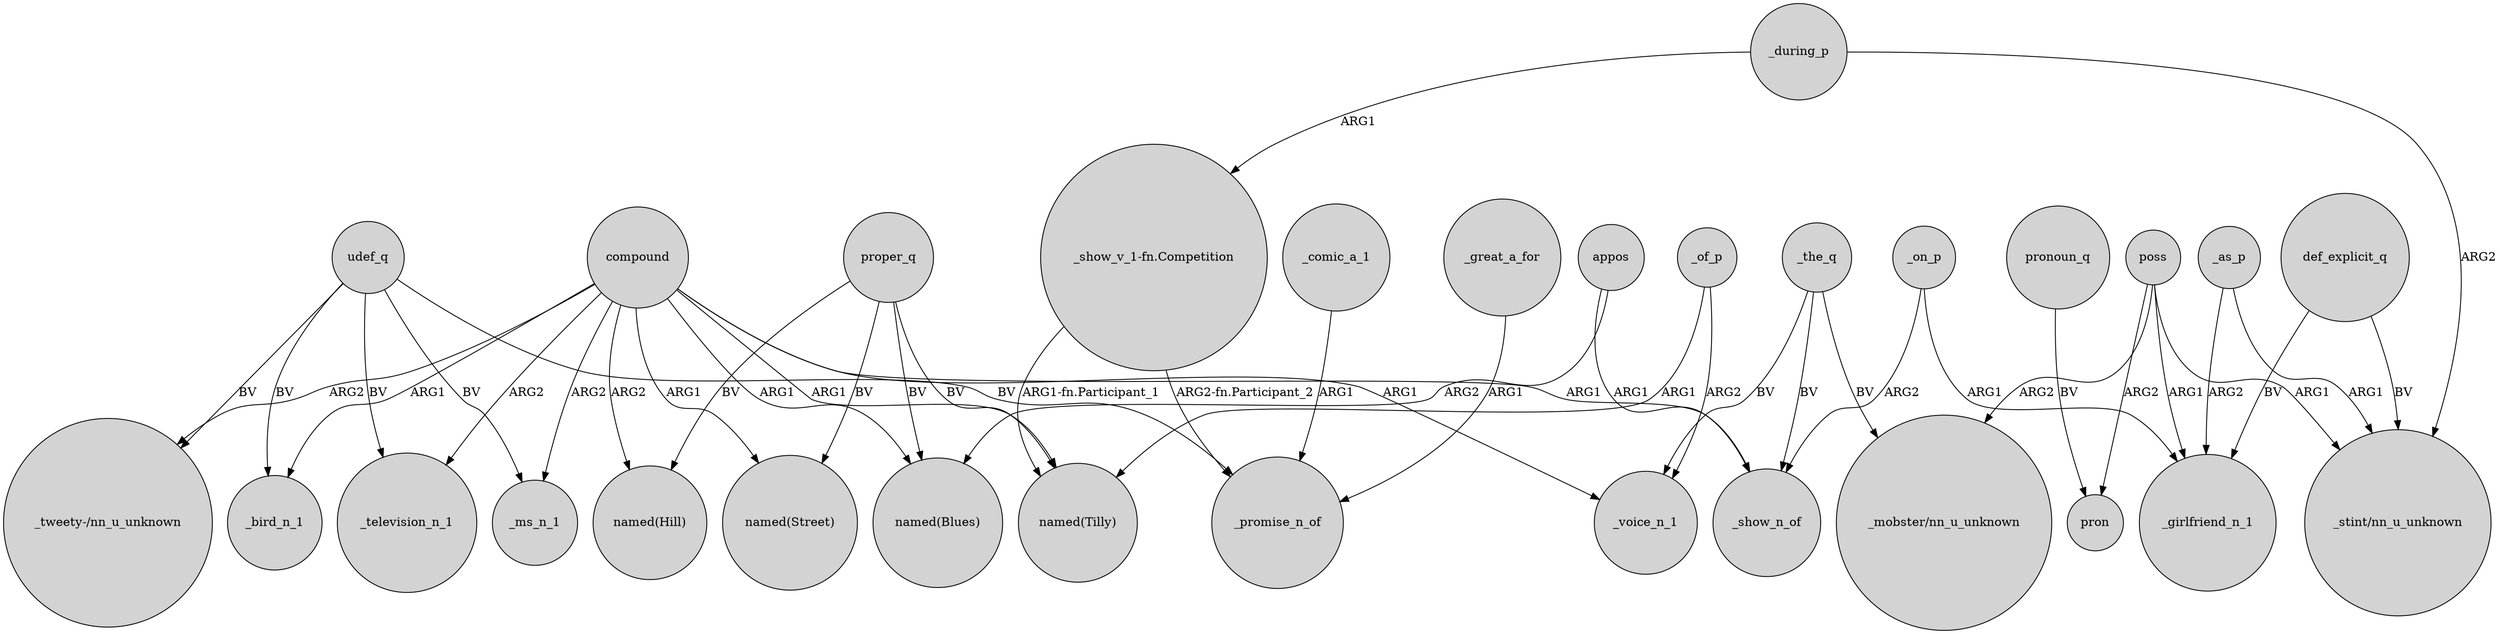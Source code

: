digraph {
	node [shape=circle style=filled]
	compound -> _show_n_of [label=ARG1]
	_the_q -> _show_n_of [label=BV]
	compound -> _ms_n_1 [label=ARG2]
	_on_p -> _girlfriend_n_1 [label=ARG1]
	udef_q -> _television_n_1 [label=BV]
	udef_q -> _promise_n_of [label=BV]
	compound -> "named(Hill)" [label=ARG2]
	udef_q -> _bird_n_1 [label=BV]
	_on_p -> _show_n_of [label=ARG2]
	"_show_v_1-fn.Competition" -> _promise_n_of [label="ARG2-fn.Participant_2"]
	_of_p -> _voice_n_1 [label=ARG2]
	poss -> "_stint/nn_u_unknown" [label=ARG1]
	poss -> "_mobster/nn_u_unknown" [label=ARG2]
	proper_q -> "named(Blues)" [label=BV]
	_during_p -> "_stint/nn_u_unknown" [label=ARG2]
	pronoun_q -> pron [label=BV]
	poss -> pron [label=ARG2]
	_the_q -> _voice_n_1 [label=BV]
	def_explicit_q -> "_stint/nn_u_unknown" [label=BV]
	compound -> "named(Blues)" [label=ARG1]
	compound -> _bird_n_1 [label=ARG1]
	_as_p -> "_stint/nn_u_unknown" [label=ARG1]
	compound -> _television_n_1 [label=ARG2]
	_the_q -> "_mobster/nn_u_unknown" [label=BV]
	compound -> "named(Street)" [label=ARG1]
	appos -> "named(Blues)" [label=ARG2]
	udef_q -> "_tweety-/nn_u_unknown" [label=BV]
	compound -> "named(Tilly)" [label=ARG1]
	udef_q -> _ms_n_1 [label=BV]
	_of_p -> "named(Tilly)" [label=ARG1]
	_comic_a_1 -> _promise_n_of [label=ARG1]
	_as_p -> _girlfriend_n_1 [label=ARG2]
	compound -> _voice_n_1 [label=ARG1]
	compound -> "_tweety-/nn_u_unknown" [label=ARG2]
	proper_q -> "named(Street)" [label=BV]
	def_explicit_q -> _girlfriend_n_1 [label=BV]
	_during_p -> "_show_v_1-fn.Competition" [label=ARG1]
	proper_q -> "named(Hill)" [label=BV]
	"_show_v_1-fn.Competition" -> "named(Tilly)" [label="ARG1-fn.Participant_1"]
	poss -> _girlfriend_n_1 [label=ARG1]
	appos -> _show_n_of [label=ARG1]
	proper_q -> "named(Tilly)" [label=BV]
	_great_a_for -> _promise_n_of [label=ARG1]
}
